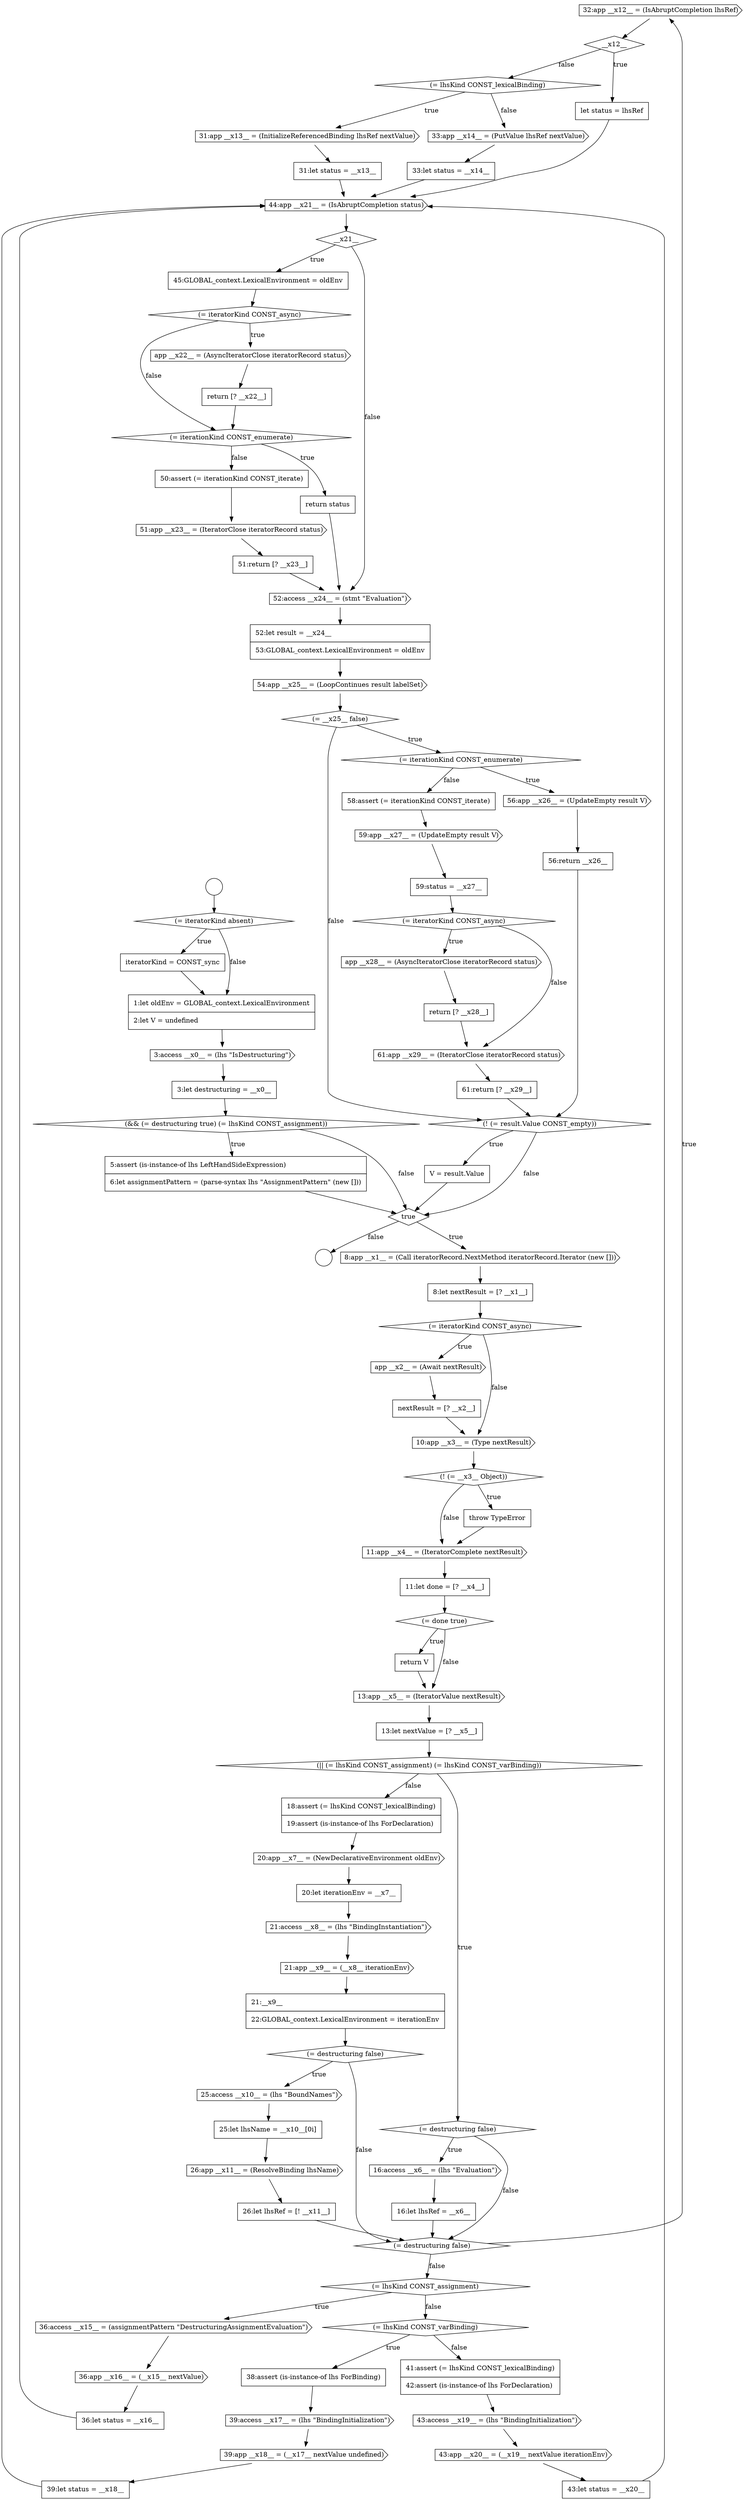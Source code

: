 digraph {
  node7253 [shape=cds, label=<<font color="black">32:app __x12__ = (IsAbruptCompletion lhsRef)</font>> color="black" fillcolor="white" style=filled]
  node7220 [shape=diamond, label=<<font color="black">(&amp;&amp; (= destructuring true) (= lhsKind CONST_assignment))</font>> color="black" fillcolor="white" style=filled]
  node7293 [shape=cds, label=<<font color="black">59:app __x27__ = (UpdateEmpty result V)</font>> color="black" fillcolor="white" style=filled]
  node7289 [shape=diamond, label=<<font color="black">(= iterationKind CONST_enumerate)</font>> color="black" fillcolor="white" style=filled]
  node7232 [shape=none, margin=0, label=<<font color="black">
    <table border="0" cellborder="1" cellspacing="0" cellpadding="10">
      <tr><td align="left">11:let done = [? __x4__]</td></tr>
    </table>
  </font>> color="black" fillcolor="white" style=filled]
  node7219 [shape=none, margin=0, label=<<font color="black">
    <table border="0" cellborder="1" cellspacing="0" cellpadding="10">
      <tr><td align="left">3:let destructuring = __x0__</td></tr>
    </table>
  </font>> color="black" fillcolor="white" style=filled]
  node7272 [shape=cds, label=<<font color="black">43:app __x20__ = (__x19__ nextValue iterationEnv)</font>> color="black" fillcolor="white" style=filled]
  node7285 [shape=cds, label=<<font color="black">52:access __x24__ = (stmt &quot;Evaluation&quot;)</font>> color="black" fillcolor="white" style=filled]
  node7235 [shape=cds, label=<<font color="black">13:app __x5__ = (IteratorValue nextResult)</font>> color="black" fillcolor="white" style=filled]
  node7240 [shape=none, margin=0, label=<<font color="black">
    <table border="0" cellborder="1" cellspacing="0" cellpadding="10">
      <tr><td align="left">16:let lhsRef = __x6__</td></tr>
    </table>
  </font>> color="black" fillcolor="white" style=filled]
  node7241 [shape=none, margin=0, label=<<font color="black">
    <table border="0" cellborder="1" cellspacing="0" cellpadding="10">
      <tr><td align="left">18:assert (= lhsKind CONST_lexicalBinding)</td></tr>
      <tr><td align="left">19:assert (is-instance-of lhs ForDeclaration)</td></tr>
    </table>
  </font>> color="black" fillcolor="white" style=filled]
  node7262 [shape=cds, label=<<font color="black">36:access __x15__ = (assignmentPattern &quot;DestructuringAssignmentEvaluation&quot;)</font>> color="black" fillcolor="white" style=filled]
  node7294 [shape=none, margin=0, label=<<font color="black">
    <table border="0" cellborder="1" cellspacing="0" cellpadding="10">
      <tr><td align="left">59:status = __x27__</td></tr>
    </table>
  </font>> color="black" fillcolor="white" style=filled]
  node7277 [shape=diamond, label=<<font color="black">(= iteratorKind CONST_async)</font>> color="black" fillcolor="white" style=filled]
  node7279 [shape=none, margin=0, label=<<font color="black">
    <table border="0" cellborder="1" cellspacing="0" cellpadding="10">
      <tr><td align="left">return [? __x22__]</td></tr>
    </table>
  </font>> color="black" fillcolor="white" style=filled]
  node7215 [shape=diamond, label=<<font color="black">(= iteratorKind absent)</font>> color="black" fillcolor="white" style=filled]
  node7236 [shape=none, margin=0, label=<<font color="black">
    <table border="0" cellborder="1" cellspacing="0" cellpadding="10">
      <tr><td align="left">13:let nextValue = [? __x5__]</td></tr>
    </table>
  </font>> color="black" fillcolor="white" style=filled]
  node7226 [shape=cds, label=<<font color="black">app __x2__ = (Await nextResult)</font>> color="black" fillcolor="white" style=filled]
  node7258 [shape=none, margin=0, label=<<font color="black">
    <table border="0" cellborder="1" cellspacing="0" cellpadding="10">
      <tr><td align="left">31:let status = __x13__</td></tr>
    </table>
  </font>> color="black" fillcolor="white" style=filled]
  node7268 [shape=cds, label=<<font color="black">39:app __x18__ = (__x17__ nextValue undefined)</font>> color="black" fillcolor="white" style=filled]
  node7273 [shape=none, margin=0, label=<<font color="black">
    <table border="0" cellborder="1" cellspacing="0" cellpadding="10">
      <tr><td align="left">43:let status = __x20__</td></tr>
    </table>
  </font>> color="black" fillcolor="white" style=filled]
  node7290 [shape=cds, label=<<font color="black">56:app __x26__ = (UpdateEmpty result V)</font>> color="black" fillcolor="white" style=filled]
  node7247 [shape=diamond, label=<<font color="black">(= destructuring false)</font>> color="black" fillcolor="white" style=filled]
  node7300 [shape=diamond, label=<<font color="black">(! (= result.Value CONST_empty))</font>> color="black" fillcolor="white" style=filled]
  node7245 [shape=cds, label=<<font color="black">21:app __x9__ = (__x8__ iterationEnv)</font>> color="black" fillcolor="white" style=filled]
  node7213 [shape=circle label=" " color="black" fillcolor="white" style=filled]
  node7230 [shape=none, margin=0, label=<<font color="black">
    <table border="0" cellborder="1" cellspacing="0" cellpadding="10">
      <tr><td align="left">throw TypeError</td></tr>
    </table>
  </font>> color="black" fillcolor="white" style=filled]
  node7254 [shape=diamond, label=<<font color="black">__x12__</font>> color="black" fillcolor="white" style=filled]
  node7286 [shape=none, margin=0, label=<<font color="black">
    <table border="0" cellborder="1" cellspacing="0" cellpadding="10">
      <tr><td align="left">52:let result = __x24__</td></tr>
      <tr><td align="left">53:GLOBAL_context.LexicalEnvironment = oldEnv</td></tr>
    </table>
  </font>> color="black" fillcolor="white" style=filled]
  node7217 [shape=none, margin=0, label=<<font color="black">
    <table border="0" cellborder="1" cellspacing="0" cellpadding="10">
      <tr><td align="left">1:let oldEnv = GLOBAL_context.LexicalEnvironment</td></tr>
      <tr><td align="left">2:let V = undefined</td></tr>
    </table>
  </font>> color="black" fillcolor="white" style=filled]
  node7269 [shape=none, margin=0, label=<<font color="black">
    <table border="0" cellborder="1" cellspacing="0" cellpadding="10">
      <tr><td align="left">39:let status = __x18__</td></tr>
    </table>
  </font>> color="black" fillcolor="white" style=filled]
  node7229 [shape=diamond, label=<<font color="black">(! (= __x3__ Object))</font>> color="black" fillcolor="white" style=filled]
  node7244 [shape=cds, label=<<font color="black">21:access __x8__ = (lhs &quot;BindingInstantiation&quot;)</font>> color="black" fillcolor="white" style=filled]
  node7301 [shape=none, margin=0, label=<<font color="black">
    <table border="0" cellborder="1" cellspacing="0" cellpadding="10">
      <tr><td align="left">V = result.Value</td></tr>
    </table>
  </font>> color="black" fillcolor="white" style=filled]
  node7237 [shape=diamond, label=<<font color="black">(|| (= lhsKind CONST_assignment) (= lhsKind CONST_varBinding))</font>> color="black" fillcolor="white" style=filled]
  node7276 [shape=none, margin=0, label=<<font color="black">
    <table border="0" cellborder="1" cellspacing="0" cellpadding="10">
      <tr><td align="left">45:GLOBAL_context.LexicalEnvironment = oldEnv</td></tr>
    </table>
  </font>> color="black" fillcolor="white" style=filled]
  node7281 [shape=none, margin=0, label=<<font color="black">
    <table border="0" cellborder="1" cellspacing="0" cellpadding="10">
      <tr><td align="left">return status</td></tr>
    </table>
  </font>> color="black" fillcolor="white" style=filled]
  node7249 [shape=none, margin=0, label=<<font color="black">
    <table border="0" cellborder="1" cellspacing="0" cellpadding="10">
      <tr><td align="left">25:let lhsName = __x10__[0i]</td></tr>
    </table>
  </font>> color="black" fillcolor="white" style=filled]
  node7222 [shape=diamond, label=<<font color="black">true</font>> color="black" fillcolor="white" style=filled]
  node7221 [shape=none, margin=0, label=<<font color="black">
    <table border="0" cellborder="1" cellspacing="0" cellpadding="10">
      <tr><td align="left">5:assert (is-instance-of lhs LeftHandSideExpression)</td></tr>
      <tr><td align="left">6:let assignmentPattern = (parse-syntax lhs &quot;AssignmentPattern&quot; (new []))</td></tr>
    </table>
  </font>> color="black" fillcolor="white" style=filled]
  node7261 [shape=diamond, label=<<font color="black">(= lhsKind CONST_assignment)</font>> color="black" fillcolor="white" style=filled]
  node7225 [shape=diamond, label=<<font color="black">(= iteratorKind CONST_async)</font>> color="black" fillcolor="white" style=filled]
  node7257 [shape=cds, label=<<font color="black">31:app __x13__ = (InitializeReferencedBinding lhsRef nextValue)</font>> color="black" fillcolor="white" style=filled]
  node7287 [shape=cds, label=<<font color="black">54:app __x25__ = (LoopContinues result labelSet)</font>> color="black" fillcolor="white" style=filled]
  node7233 [shape=diamond, label=<<font color="black">(= done true)</font>> color="black" fillcolor="white" style=filled]
  node7223 [shape=cds, label=<<font color="black">8:app __x1__ = (Call iteratorRecord.NextMethod iteratorRecord.Iterator (new []))</font>> color="black" fillcolor="white" style=filled]
  node7218 [shape=cds, label=<<font color="black">3:access __x0__ = (lhs &quot;IsDestructuring&quot;)</font>> color="black" fillcolor="white" style=filled]
  node7270 [shape=none, margin=0, label=<<font color="black">
    <table border="0" cellborder="1" cellspacing="0" cellpadding="10">
      <tr><td align="left">41:assert (= lhsKind CONST_lexicalBinding)</td></tr>
      <tr><td align="left">42:assert (is-instance-of lhs ForDeclaration)</td></tr>
    </table>
  </font>> color="black" fillcolor="white" style=filled]
  node7282 [shape=none, margin=0, label=<<font color="black">
    <table border="0" cellborder="1" cellspacing="0" cellpadding="10">
      <tr><td align="left">50:assert (= iterationKind CONST_iterate)</td></tr>
    </table>
  </font>> color="black" fillcolor="white" style=filled]
  node7255 [shape=none, margin=0, label=<<font color="black">
    <table border="0" cellborder="1" cellspacing="0" cellpadding="10">
      <tr><td align="left">let status = lhsRef</td></tr>
    </table>
  </font>> color="black" fillcolor="white" style=filled]
  node7265 [shape=diamond, label=<<font color="black">(= lhsKind CONST_varBinding)</font>> color="black" fillcolor="white" style=filled]
  node7238 [shape=diamond, label=<<font color="black">(= destructuring false)</font>> color="black" fillcolor="white" style=filled]
  node7275 [shape=diamond, label=<<font color="black">__x21__</font>> color="black" fillcolor="white" style=filled]
  node7292 [shape=none, margin=0, label=<<font color="black">
    <table border="0" cellborder="1" cellspacing="0" cellpadding="10">
      <tr><td align="left">58:assert (= iterationKind CONST_iterate)</td></tr>
    </table>
  </font>> color="black" fillcolor="white" style=filled]
  node7250 [shape=cds, label=<<font color="black">26:app __x11__ = (ResolveBinding lhsName)</font>> color="black" fillcolor="white" style=filled]
  node7297 [shape=none, margin=0, label=<<font color="black">
    <table border="0" cellborder="1" cellspacing="0" cellpadding="10">
      <tr><td align="left">return [? __x28__]</td></tr>
    </table>
  </font>> color="black" fillcolor="white" style=filled]
  node7260 [shape=none, margin=0, label=<<font color="black">
    <table border="0" cellborder="1" cellspacing="0" cellpadding="10">
      <tr><td align="left">33:let status = __x14__</td></tr>
    </table>
  </font>> color="black" fillcolor="white" style=filled]
  node7296 [shape=cds, label=<<font color="black">app __x28__ = (AsyncIteratorClose iteratorRecord status)</font>> color="black" fillcolor="white" style=filled]
  node7298 [shape=cds, label=<<font color="black">61:app __x29__ = (IteratorClose iteratorRecord status)</font>> color="black" fillcolor="white" style=filled]
  node7283 [shape=cds, label=<<font color="black">51:app __x23__ = (IteratorClose iteratorRecord status)</font>> color="black" fillcolor="white" style=filled]
  node7228 [shape=cds, label=<<font color="black">10:app __x3__ = (Type nextResult)</font>> color="black" fillcolor="white" style=filled]
  node7264 [shape=none, margin=0, label=<<font color="black">
    <table border="0" cellborder="1" cellspacing="0" cellpadding="10">
      <tr><td align="left">36:let status = __x16__</td></tr>
    </table>
  </font>> color="black" fillcolor="white" style=filled]
  node7243 [shape=none, margin=0, label=<<font color="black">
    <table border="0" cellborder="1" cellspacing="0" cellpadding="10">
      <tr><td align="left">20:let iterationEnv = __x7__</td></tr>
    </table>
  </font>> color="black" fillcolor="white" style=filled]
  node7251 [shape=none, margin=0, label=<<font color="black">
    <table border="0" cellborder="1" cellspacing="0" cellpadding="10">
      <tr><td align="left">26:let lhsRef = [! __x11__]</td></tr>
    </table>
  </font>> color="black" fillcolor="white" style=filled]
  node7224 [shape=none, margin=0, label=<<font color="black">
    <table border="0" cellborder="1" cellspacing="0" cellpadding="10">
      <tr><td align="left">8:let nextResult = [? __x1__]</td></tr>
    </table>
  </font>> color="black" fillcolor="white" style=filled]
  node7234 [shape=none, margin=0, label=<<font color="black">
    <table border="0" cellborder="1" cellspacing="0" cellpadding="10">
      <tr><td align="left">return V</td></tr>
    </table>
  </font>> color="black" fillcolor="white" style=filled]
  node7239 [shape=cds, label=<<font color="black">16:access __x6__ = (lhs &quot;Evaluation&quot;)</font>> color="black" fillcolor="white" style=filled]
  node7288 [shape=diamond, label=<<font color="black">(= __x25__ false)</font>> color="black" fillcolor="white" style=filled]
  node7271 [shape=cds, label=<<font color="black">43:access __x19__ = (lhs &quot;BindingInitialization&quot;)</font>> color="black" fillcolor="white" style=filled]
  node7256 [shape=diamond, label=<<font color="black">(= lhsKind CONST_lexicalBinding)</font>> color="black" fillcolor="white" style=filled]
  node7266 [shape=none, margin=0, label=<<font color="black">
    <table border="0" cellborder="1" cellspacing="0" cellpadding="10">
      <tr><td align="left">38:assert (is-instance-of lhs ForBinding)</td></tr>
    </table>
  </font>> color="black" fillcolor="white" style=filled]
  node7216 [shape=none, margin=0, label=<<font color="black">
    <table border="0" cellborder="1" cellspacing="0" cellpadding="10">
      <tr><td align="left">iteratorKind = CONST_sync</td></tr>
    </table>
  </font>> color="black" fillcolor="white" style=filled]
  node7231 [shape=cds, label=<<font color="black">11:app __x4__ = (IteratorComplete nextResult)</font>> color="black" fillcolor="white" style=filled]
  node7248 [shape=cds, label=<<font color="black">25:access __x10__ = (lhs &quot;BoundNames&quot;)</font>> color="black" fillcolor="white" style=filled]
  node7259 [shape=cds, label=<<font color="black">33:app __x14__ = (PutValue lhsRef nextValue)</font>> color="black" fillcolor="white" style=filled]
  node7242 [shape=cds, label=<<font color="black">20:app __x7__ = (NewDeclarativeEnvironment oldEnv)</font>> color="black" fillcolor="white" style=filled]
  node7278 [shape=cds, label=<<font color="black">app __x22__ = (AsyncIteratorClose iteratorRecord status)</font>> color="black" fillcolor="white" style=filled]
  node7280 [shape=diamond, label=<<font color="black">(= iterationKind CONST_enumerate)</font>> color="black" fillcolor="white" style=filled]
  node7291 [shape=none, margin=0, label=<<font color="black">
    <table border="0" cellborder="1" cellspacing="0" cellpadding="10">
      <tr><td align="left">56:return __x26__</td></tr>
    </table>
  </font>> color="black" fillcolor="white" style=filled]
  node7214 [shape=circle label=" " color="black" fillcolor="white" style=filled]
  node7227 [shape=none, margin=0, label=<<font color="black">
    <table border="0" cellborder="1" cellspacing="0" cellpadding="10">
      <tr><td align="left">nextResult = [? __x2__]</td></tr>
    </table>
  </font>> color="black" fillcolor="white" style=filled]
  node7263 [shape=cds, label=<<font color="black">36:app __x16__ = (__x15__ nextValue)</font>> color="black" fillcolor="white" style=filled]
  node7252 [shape=diamond, label=<<font color="black">(= destructuring false)</font>> color="black" fillcolor="white" style=filled]
  node7299 [shape=none, margin=0, label=<<font color="black">
    <table border="0" cellborder="1" cellspacing="0" cellpadding="10">
      <tr><td align="left">61:return [? __x29__]</td></tr>
    </table>
  </font>> color="black" fillcolor="white" style=filled]
  node7246 [shape=none, margin=0, label=<<font color="black">
    <table border="0" cellborder="1" cellspacing="0" cellpadding="10">
      <tr><td align="left">21:__x9__</td></tr>
      <tr><td align="left">22:GLOBAL_context.LexicalEnvironment = iterationEnv</td></tr>
    </table>
  </font>> color="black" fillcolor="white" style=filled]
  node7284 [shape=none, margin=0, label=<<font color="black">
    <table border="0" cellborder="1" cellspacing="0" cellpadding="10">
      <tr><td align="left">51:return [? __x23__]</td></tr>
    </table>
  </font>> color="black" fillcolor="white" style=filled]
  node7295 [shape=diamond, label=<<font color="black">(= iteratorKind CONST_async)</font>> color="black" fillcolor="white" style=filled]
  node7274 [shape=cds, label=<<font color="black">44:app __x21__ = (IsAbruptCompletion status)</font>> color="black" fillcolor="white" style=filled]
  node7267 [shape=cds, label=<<font color="black">39:access __x17__ = (lhs &quot;BindingInitialization&quot;)</font>> color="black" fillcolor="white" style=filled]
  node7227 -> node7228 [ color="black"]
  node7267 -> node7268 [ color="black"]
  node7222 -> node7223 [label=<<font color="black">true</font>> color="black"]
  node7222 -> node7214 [label=<<font color="black">false</font>> color="black"]
  node7247 -> node7248 [label=<<font color="black">true</font>> color="black"]
  node7247 -> node7252 [label=<<font color="black">false</font>> color="black"]
  node7286 -> node7287 [ color="black"]
  node7237 -> node7238 [label=<<font color="black">true</font>> color="black"]
  node7237 -> node7241 [label=<<font color="black">false</font>> color="black"]
  node7226 -> node7227 [ color="black"]
  node7228 -> node7229 [ color="black"]
  node7269 -> node7274 [ color="black"]
  node7225 -> node7226 [label=<<font color="black">true</font>> color="black"]
  node7225 -> node7228 [label=<<font color="black">false</font>> color="black"]
  node7234 -> node7235 [ color="black"]
  node7265 -> node7266 [label=<<font color="black">true</font>> color="black"]
  node7265 -> node7270 [label=<<font color="black">false</font>> color="black"]
  node7229 -> node7230 [label=<<font color="black">true</font>> color="black"]
  node7229 -> node7231 [label=<<font color="black">false</font>> color="black"]
  node7277 -> node7278 [label=<<font color="black">true</font>> color="black"]
  node7277 -> node7280 [label=<<font color="black">false</font>> color="black"]
  node7295 -> node7296 [label=<<font color="black">true</font>> color="black"]
  node7295 -> node7298 [label=<<font color="black">false</font>> color="black"]
  node7262 -> node7263 [ color="black"]
  node7238 -> node7239 [label=<<font color="black">true</font>> color="black"]
  node7238 -> node7252 [label=<<font color="black">false</font>> color="black"]
  node7281 -> node7285 [ color="black"]
  node7279 -> node7280 [ color="black"]
  node7275 -> node7276 [label=<<font color="black">true</font>> color="black"]
  node7275 -> node7285 [label=<<font color="black">false</font>> color="black"]
  node7291 -> node7300 [ color="black"]
  node7219 -> node7220 [ color="black"]
  node7298 -> node7299 [ color="black"]
  node7253 -> node7254 [ color="black"]
  node7245 -> node7246 [ color="black"]
  node7273 -> node7274 [ color="black"]
  node7251 -> node7252 [ color="black"]
  node7290 -> node7291 [ color="black"]
  node7250 -> node7251 [ color="black"]
  node7272 -> node7273 [ color="black"]
  node7297 -> node7298 [ color="black"]
  node7233 -> node7234 [label=<<font color="black">true</font>> color="black"]
  node7233 -> node7235 [label=<<font color="black">false</font>> color="black"]
  node7215 -> node7216 [label=<<font color="black">true</font>> color="black"]
  node7215 -> node7217 [label=<<font color="black">false</font>> color="black"]
  node7301 -> node7222 [ color="black"]
  node7276 -> node7277 [ color="black"]
  node7223 -> node7224 [ color="black"]
  node7300 -> node7301 [label=<<font color="black">true</font>> color="black"]
  node7300 -> node7222 [label=<<font color="black">false</font>> color="black"]
  node7259 -> node7260 [ color="black"]
  node7280 -> node7281 [label=<<font color="black">true</font>> color="black"]
  node7280 -> node7282 [label=<<font color="black">false</font>> color="black"]
  node7264 -> node7274 [ color="black"]
  node7248 -> node7249 [ color="black"]
  node7288 -> node7289 [label=<<font color="black">true</font>> color="black"]
  node7288 -> node7300 [label=<<font color="black">false</font>> color="black"]
  node7292 -> node7293 [ color="black"]
  node7221 -> node7222 [ color="black"]
  node7236 -> node7237 [ color="black"]
  node7261 -> node7262 [label=<<font color="black">true</font>> color="black"]
  node7261 -> node7265 [label=<<font color="black">false</font>> color="black"]
  node7256 -> node7257 [label=<<font color="black">true</font>> color="black"]
  node7256 -> node7259 [label=<<font color="black">false</font>> color="black"]
  node7278 -> node7279 [ color="black"]
  node7213 -> node7215 [ color="black"]
  node7216 -> node7217 [ color="black"]
  node7239 -> node7240 [ color="black"]
  node7244 -> node7245 [ color="black"]
  node7224 -> node7225 [ color="black"]
  node7263 -> node7264 [ color="black"]
  node7284 -> node7285 [ color="black"]
  node7220 -> node7221 [label=<<font color="black">true</font>> color="black"]
  node7220 -> node7222 [label=<<font color="black">false</font>> color="black"]
  node7268 -> node7269 [ color="black"]
  node7232 -> node7233 [ color="black"]
  node7230 -> node7231 [ color="black"]
  node7266 -> node7267 [ color="black"]
  node7252 -> node7253 [label=<<font color="black">true</font>> color="black"]
  node7252 -> node7261 [label=<<font color="black">false</font>> color="black"]
  node7289 -> node7290 [label=<<font color="black">true</font>> color="black"]
  node7289 -> node7292 [label=<<font color="black">false</font>> color="black"]
  node7260 -> node7274 [ color="black"]
  node7257 -> node7258 [ color="black"]
  node7287 -> node7288 [ color="black"]
  node7283 -> node7284 [ color="black"]
  node7294 -> node7295 [ color="black"]
  node7254 -> node7255 [label=<<font color="black">true</font>> color="black"]
  node7254 -> node7256 [label=<<font color="black">false</font>> color="black"]
  node7293 -> node7294 [ color="black"]
  node7274 -> node7275 [ color="black"]
  node7255 -> node7274 [ color="black"]
  node7241 -> node7242 [ color="black"]
  node7271 -> node7272 [ color="black"]
  node7270 -> node7271 [ color="black"]
  node7258 -> node7274 [ color="black"]
  node7242 -> node7243 [ color="black"]
  node7243 -> node7244 [ color="black"]
  node7235 -> node7236 [ color="black"]
  node7296 -> node7297 [ color="black"]
  node7231 -> node7232 [ color="black"]
  node7240 -> node7252 [ color="black"]
  node7217 -> node7218 [ color="black"]
  node7299 -> node7300 [ color="black"]
  node7285 -> node7286 [ color="black"]
  node7218 -> node7219 [ color="black"]
  node7249 -> node7250 [ color="black"]
  node7246 -> node7247 [ color="black"]
  node7282 -> node7283 [ color="black"]
}
